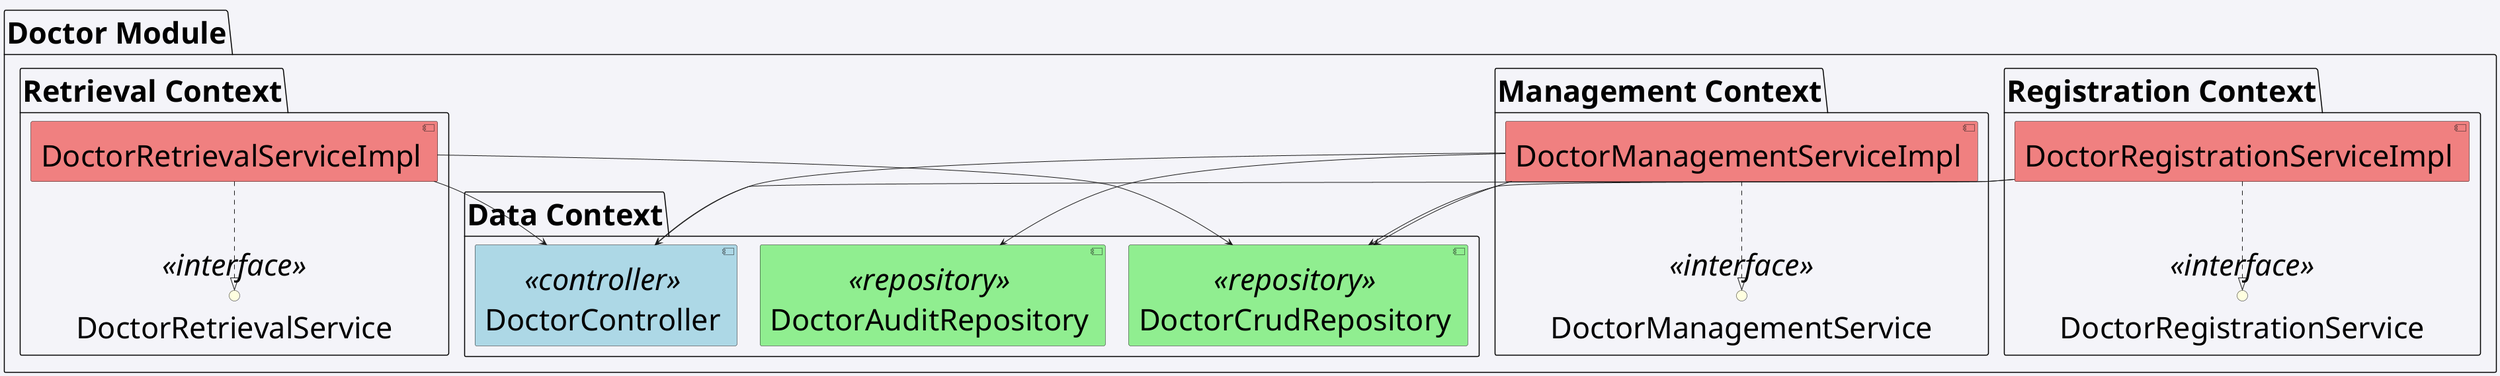 @startuml

skinparam backgroundColor #f4f4f9
skinparam componentStyle uml2
skinparam defaultFontSize 45

package "Doctor Module" {

    package "Data Context" {
        component "DoctorController" <<controller>> #lightblue
        component "DoctorCrudRepository" <<repository>> #lightgreen
        component "DoctorAuditRepository" <<repository>> #lightgreen
    }

    package "Registration Context" {
        interface "DoctorRegistrationService" <<interface>> #lightyellow
        component "DoctorRegistrationServiceImpl" #lightcoral

        DoctorRegistrationServiceImpl ..|> DoctorRegistrationService
        DoctorRegistrationServiceImpl --> DoctorCrudRepository
        DoctorRegistrationServiceImpl --> DoctorController
    }

    package "Management Context" {
        interface "DoctorManagementService" <<interface>> #lightyellow
        component "DoctorManagementServiceImpl" #lightcoral

        DoctorManagementServiceImpl ..|> DoctorManagementService
        DoctorManagementServiceImpl --> DoctorCrudRepository
        DoctorManagementServiceImpl --> DoctorAuditRepository
        DoctorManagementServiceImpl --> DoctorController
    }

    package "Retrieval Context" {
        interface "DoctorRetrievalService" <<interface>> #lightyellow
        component "DoctorRetrievalServiceImpl" #lightcoral

        DoctorRetrievalServiceImpl ..|> DoctorRetrievalService
        DoctorRetrievalServiceImpl --> DoctorCrudRepository
        DoctorRetrievalServiceImpl --> DoctorController
    }

}

@enduml
